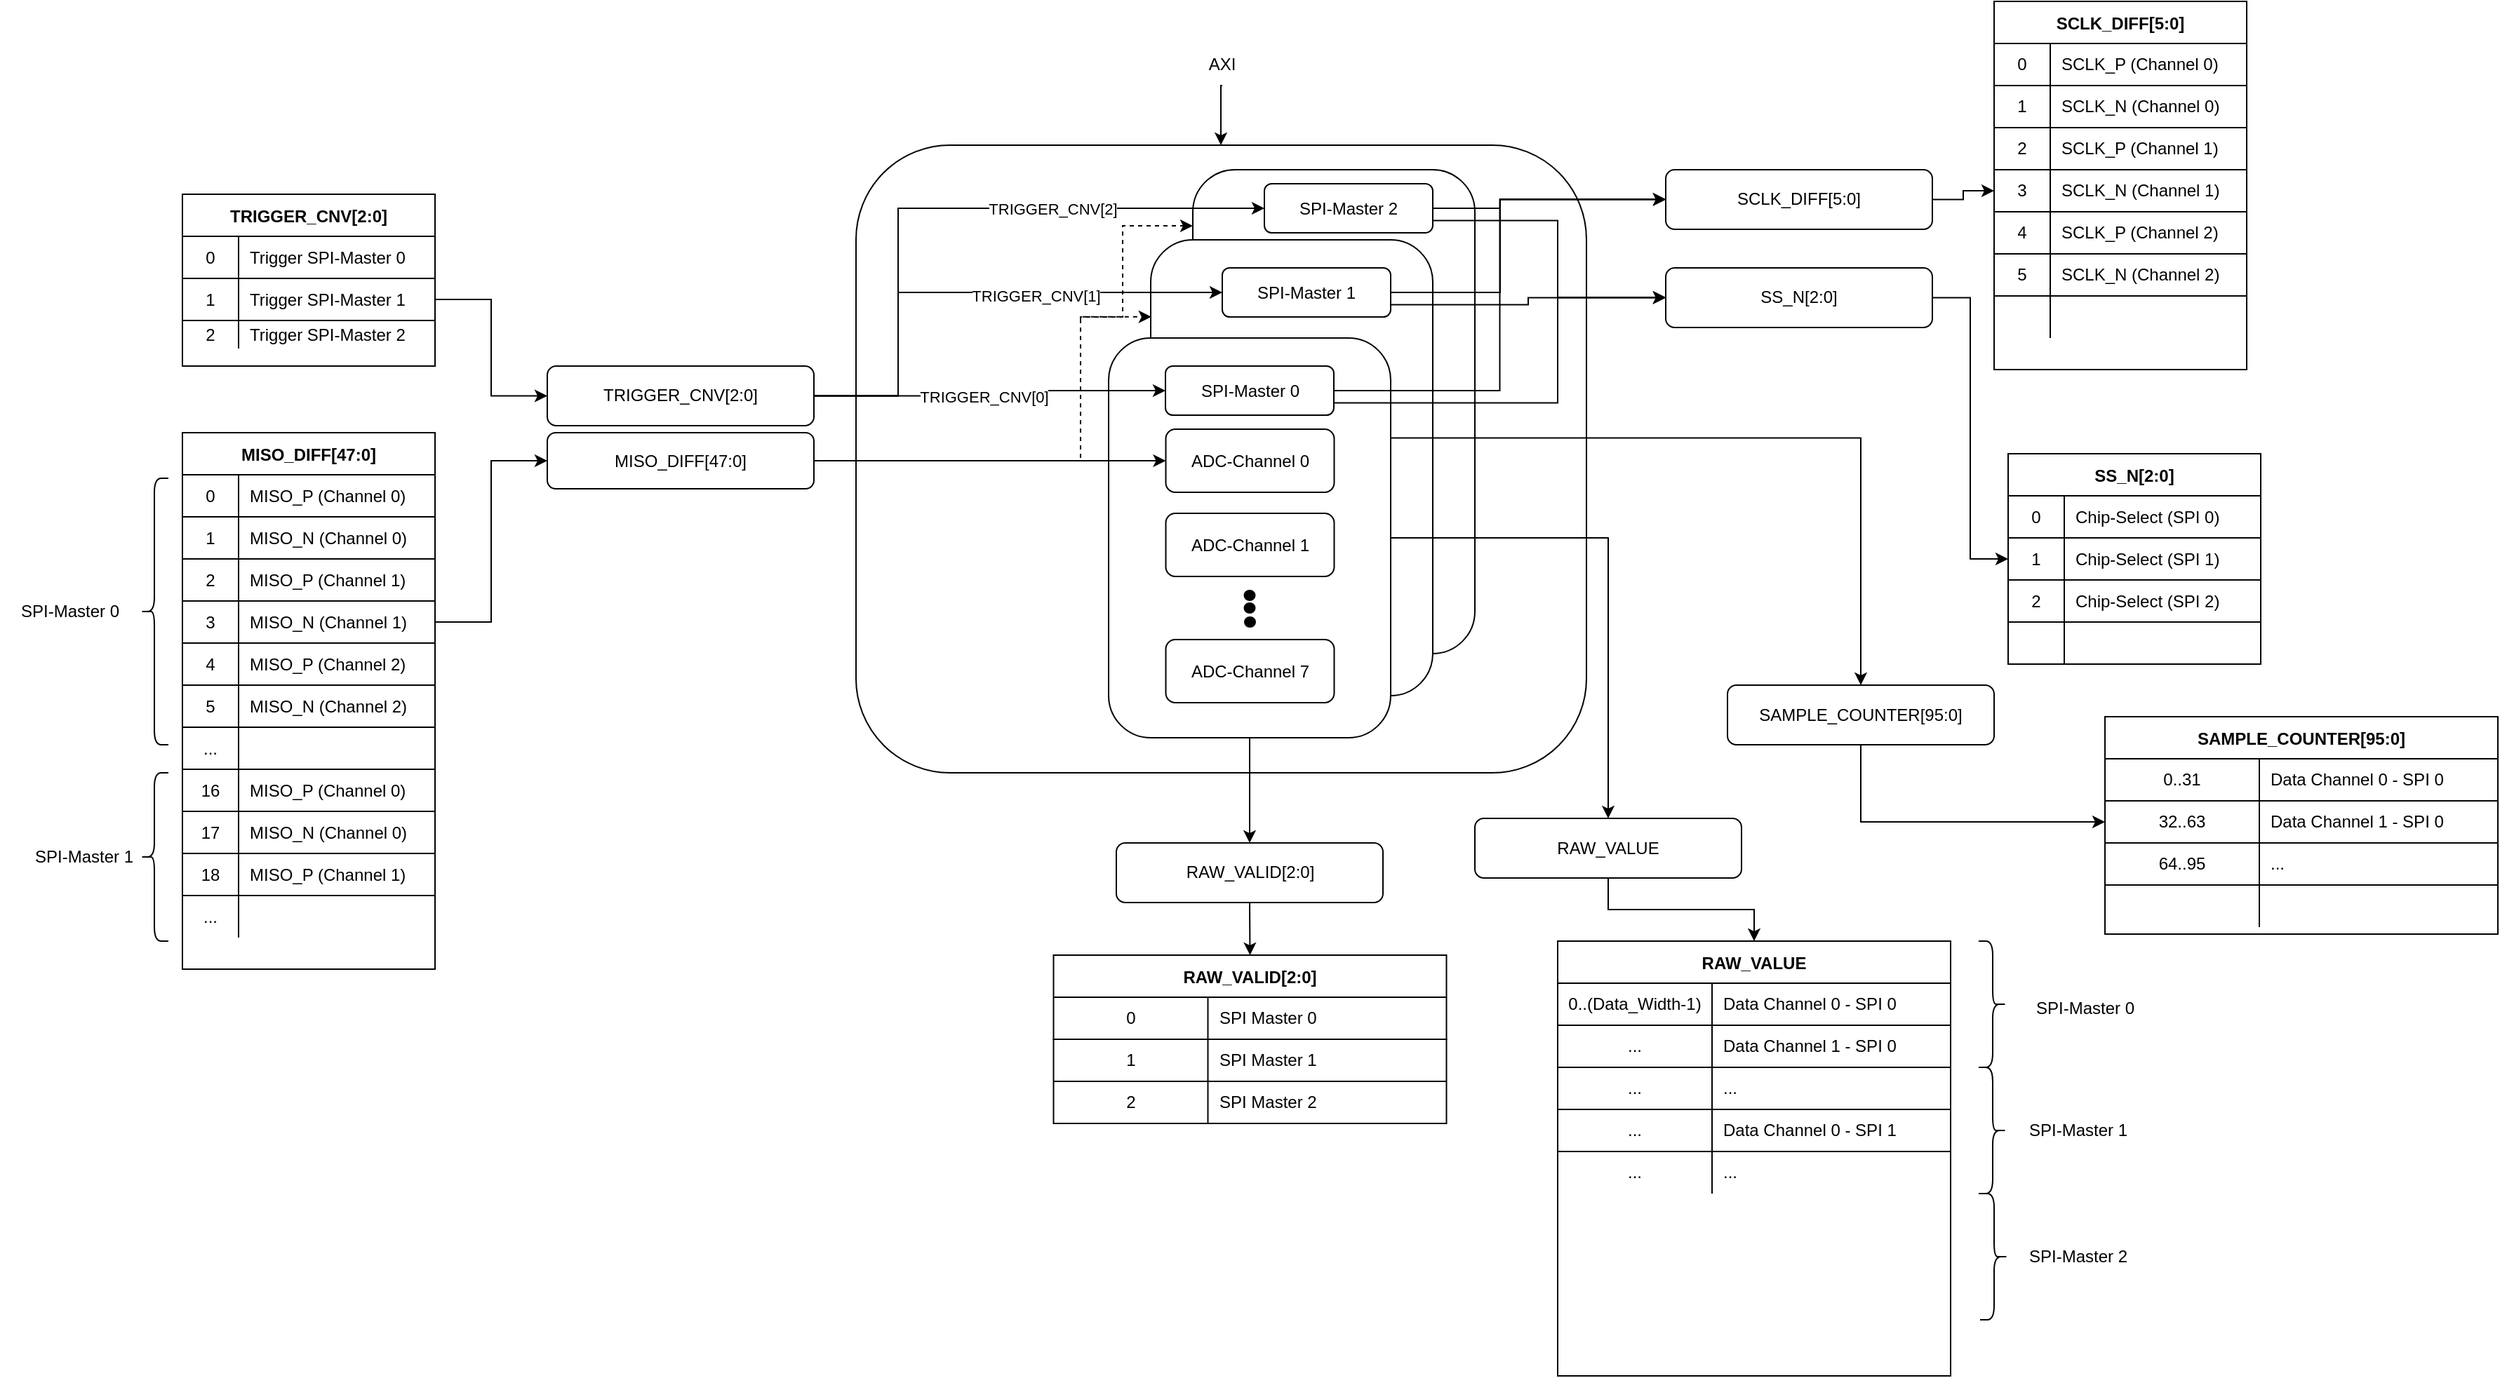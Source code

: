 <mxfile version="15.7.4" type="device"><diagram id="Q-tX-6mTt4kMRv8YJ1Ha" name="Page-1"><mxGraphModel dx="3543" dy="1136" grid="1" gridSize="10" guides="1" tooltips="1" connect="1" arrows="1" fold="1" page="1" pageScale="1" pageWidth="827" pageHeight="1169" math="0" shadow="0"><root><mxCell id="0"/><mxCell id="1" parent="0"/><mxCell id="1NGz6HJ8r4Fc5uo-zJKs-1" value="" style="rounded=1;whiteSpace=wrap;html=1;" vertex="1" parent="1"><mxGeometry x="250" y="202.5" width="520.5" height="447.5" as="geometry"/></mxCell><mxCell id="1NGz6HJ8r4Fc5uo-zJKs-4" value="" style="rounded=1;whiteSpace=wrap;html=1;" vertex="1" parent="1"><mxGeometry x="490" y="220" width="201" height="345" as="geometry"/></mxCell><mxCell id="1NGz6HJ8r4Fc5uo-zJKs-5" value="" style="rounded=1;whiteSpace=wrap;html=1;" vertex="1" parent="1"><mxGeometry x="460" y="270" width="201" height="325" as="geometry"/></mxCell><mxCell id="1NGz6HJ8r4Fc5uo-zJKs-203" style="edgeStyle=orthogonalEdgeStyle;rounded=0;orthogonalLoop=1;jettySize=auto;html=1;exitX=1;exitY=0.5;exitDx=0;exitDy=0;strokeWidth=1;" edge="1" parent="1" source="1NGz6HJ8r4Fc5uo-zJKs-6" target="1NGz6HJ8r4Fc5uo-zJKs-196"><mxGeometry relative="1" as="geometry"/></mxCell><mxCell id="1NGz6HJ8r4Fc5uo-zJKs-230" style="edgeStyle=orthogonalEdgeStyle;rounded=0;orthogonalLoop=1;jettySize=auto;html=1;exitX=0.5;exitY=1;exitDx=0;exitDy=0;strokeWidth=1;" edge="1" parent="1" source="1NGz6HJ8r4Fc5uo-zJKs-6" target="1NGz6HJ8r4Fc5uo-zJKs-229"><mxGeometry relative="1" as="geometry"/></mxCell><mxCell id="1NGz6HJ8r4Fc5uo-zJKs-255" style="edgeStyle=orthogonalEdgeStyle;rounded=0;orthogonalLoop=1;jettySize=auto;html=1;exitX=1;exitY=0.25;exitDx=0;exitDy=0;entryX=0.5;entryY=0;entryDx=0;entryDy=0;strokeWidth=1;" edge="1" parent="1" source="1NGz6HJ8r4Fc5uo-zJKs-6" target="1NGz6HJ8r4Fc5uo-zJKs-254"><mxGeometry relative="1" as="geometry"/></mxCell><mxCell id="1NGz6HJ8r4Fc5uo-zJKs-6" value="" style="rounded=1;whiteSpace=wrap;html=1;" vertex="1" parent="1"><mxGeometry x="430" y="340" width="201" height="285" as="geometry"/></mxCell><mxCell id="1NGz6HJ8r4Fc5uo-zJKs-206" style="edgeStyle=orthogonalEdgeStyle;rounded=0;orthogonalLoop=1;jettySize=auto;html=1;exitX=1;exitY=0.5;exitDx=0;exitDy=0;strokeWidth=1;entryX=0;entryY=0.5;entryDx=0;entryDy=0;" edge="1" parent="1" source="1NGz6HJ8r4Fc5uo-zJKs-7" target="1NGz6HJ8r4Fc5uo-zJKs-124"><mxGeometry relative="1" as="geometry"><mxPoint x="810" y="290.0" as="targetPoint"/></mxGeometry></mxCell><mxCell id="1NGz6HJ8r4Fc5uo-zJKs-211" style="edgeStyle=orthogonalEdgeStyle;rounded=0;orthogonalLoop=1;jettySize=auto;html=1;exitX=1;exitY=0.75;exitDx=0;exitDy=0;entryX=0;entryY=0.5;entryDx=0;entryDy=0;strokeWidth=1;" edge="1" parent="1" source="1NGz6HJ8r4Fc5uo-zJKs-7" target="1NGz6HJ8r4Fc5uo-zJKs-164"><mxGeometry relative="1" as="geometry"><Array as="points"><mxPoint x="750" y="386"/><mxPoint x="750" y="311"/></Array></mxGeometry></mxCell><mxCell id="1NGz6HJ8r4Fc5uo-zJKs-7" value="SPI-Master 0" style="rounded=1;whiteSpace=wrap;html=1;" vertex="1" parent="1"><mxGeometry x="470.5" y="360" width="120" height="35" as="geometry"/></mxCell><mxCell id="1NGz6HJ8r4Fc5uo-zJKs-8" value="ADC-Channel 0" style="rounded=1;whiteSpace=wrap;html=1;" vertex="1" parent="1"><mxGeometry x="470.75" y="405" width="120" height="45" as="geometry"/></mxCell><mxCell id="1NGz6HJ8r4Fc5uo-zJKs-11" value="" style="ellipse;whiteSpace=wrap;html=1;fillColor=#000000;" vertex="1" parent="1"><mxGeometry x="526.75" y="520" width="7.5" height="7" as="geometry"/></mxCell><mxCell id="1NGz6HJ8r4Fc5uo-zJKs-12" value="" style="ellipse;whiteSpace=wrap;html=1;fillColor=#000000;" vertex="1" parent="1"><mxGeometry x="526.75" y="529" width="7.5" height="7" as="geometry"/></mxCell><mxCell id="1NGz6HJ8r4Fc5uo-zJKs-13" value="" style="ellipse;whiteSpace=wrap;html=1;fillColor=#000000;" vertex="1" parent="1"><mxGeometry x="527" y="539" width="7.5" height="7" as="geometry"/></mxCell><mxCell id="1NGz6HJ8r4Fc5uo-zJKs-15" style="edgeStyle=orthogonalEdgeStyle;rounded=0;orthogonalLoop=1;jettySize=auto;html=1;exitX=0.5;exitY=1;exitDx=0;exitDy=0;" edge="1" parent="1" source="1NGz6HJ8r4Fc5uo-zJKs-14" target="1NGz6HJ8r4Fc5uo-zJKs-1"><mxGeometry relative="1" as="geometry"><Array as="points"><mxPoint x="510" y="160"/></Array></mxGeometry></mxCell><mxCell id="1NGz6HJ8r4Fc5uo-zJKs-14" value="AXI" style="text;html=1;strokeColor=none;fillColor=none;align=center;verticalAlign=middle;whiteSpace=wrap;rounded=0;" vertex="1" parent="1"><mxGeometry x="481" y="130" width="60" height="30" as="geometry"/></mxCell><mxCell id="1NGz6HJ8r4Fc5uo-zJKs-18" value="ADC-Channel 1" style="rounded=1;whiteSpace=wrap;html=1;" vertex="1" parent="1"><mxGeometry x="470.75" y="465" width="120" height="45" as="geometry"/></mxCell><mxCell id="1NGz6HJ8r4Fc5uo-zJKs-19" value="ADC-Channel 7" style="rounded=1;whiteSpace=wrap;html=1;" vertex="1" parent="1"><mxGeometry x="470.75" y="555" width="120" height="45" as="geometry"/></mxCell><mxCell id="1NGz6HJ8r4Fc5uo-zJKs-205" style="edgeStyle=orthogonalEdgeStyle;rounded=0;orthogonalLoop=1;jettySize=auto;html=1;exitX=1;exitY=0.5;exitDx=0;exitDy=0;entryX=0;entryY=0.5;entryDx=0;entryDy=0;strokeWidth=1;" edge="1" parent="1" source="1NGz6HJ8r4Fc5uo-zJKs-20" target="1NGz6HJ8r4Fc5uo-zJKs-124"><mxGeometry relative="1" as="geometry"><Array as="points"><mxPoint x="709" y="308"/><mxPoint x="709" y="241"/></Array></mxGeometry></mxCell><mxCell id="1NGz6HJ8r4Fc5uo-zJKs-210" style="edgeStyle=orthogonalEdgeStyle;rounded=0;orthogonalLoop=1;jettySize=auto;html=1;exitX=1;exitY=0.75;exitDx=0;exitDy=0;entryX=0;entryY=0.5;entryDx=0;entryDy=0;strokeWidth=1;" edge="1" parent="1" source="1NGz6HJ8r4Fc5uo-zJKs-20" target="1NGz6HJ8r4Fc5uo-zJKs-164"><mxGeometry relative="1" as="geometry"/></mxCell><mxCell id="1NGz6HJ8r4Fc5uo-zJKs-20" value="SPI-Master 1" style="rounded=1;whiteSpace=wrap;html=1;" vertex="1" parent="1"><mxGeometry x="511" y="290" width="120" height="35" as="geometry"/></mxCell><mxCell id="1NGz6HJ8r4Fc5uo-zJKs-204" style="edgeStyle=orthogonalEdgeStyle;rounded=0;orthogonalLoop=1;jettySize=auto;html=1;exitX=1;exitY=0.5;exitDx=0;exitDy=0;strokeWidth=1;" edge="1" parent="1" source="1NGz6HJ8r4Fc5uo-zJKs-21" target="1NGz6HJ8r4Fc5uo-zJKs-124"><mxGeometry relative="1" as="geometry"><Array as="points"><mxPoint x="709" y="248"/><mxPoint x="709" y="241"/></Array></mxGeometry></mxCell><mxCell id="1NGz6HJ8r4Fc5uo-zJKs-207" style="edgeStyle=orthogonalEdgeStyle;rounded=0;orthogonalLoop=1;jettySize=auto;html=1;exitX=1;exitY=0.75;exitDx=0;exitDy=0;strokeWidth=1;entryX=0;entryY=0.5;entryDx=0;entryDy=0;" edge="1" parent="1" source="1NGz6HJ8r4Fc5uo-zJKs-21" target="1NGz6HJ8r4Fc5uo-zJKs-164"><mxGeometry relative="1" as="geometry"><mxPoint x="790" y="300" as="targetPoint"/><Array as="points"><mxPoint x="750" y="256"/><mxPoint x="750" y="311"/><mxPoint x="827" y="311"/></Array></mxGeometry></mxCell><mxCell id="1NGz6HJ8r4Fc5uo-zJKs-21" value="SPI-Master 2" style="rounded=1;whiteSpace=wrap;html=1;" vertex="1" parent="1"><mxGeometry x="541" y="230" width="120" height="35" as="geometry"/></mxCell><mxCell id="1NGz6HJ8r4Fc5uo-zJKs-26" style="edgeStyle=orthogonalEdgeStyle;rounded=0;orthogonalLoop=1;jettySize=auto;html=1;" edge="1" parent="1" source="1NGz6HJ8r4Fc5uo-zJKs-25" target="1NGz6HJ8r4Fc5uo-zJKs-7"><mxGeometry relative="1" as="geometry"/></mxCell><mxCell id="1NGz6HJ8r4Fc5uo-zJKs-27" value="TRIGGER_CNV[0]" style="edgeLabel;html=1;align=center;verticalAlign=middle;resizable=0;points=[];" vertex="1" connectable="0" parent="1NGz6HJ8r4Fc5uo-zJKs-26"><mxGeometry x="-0.092" y="-3" relative="1" as="geometry"><mxPoint x="5" y="-3" as="offset"/></mxGeometry></mxCell><mxCell id="1NGz6HJ8r4Fc5uo-zJKs-29" style="edgeStyle=orthogonalEdgeStyle;rounded=0;orthogonalLoop=1;jettySize=auto;html=1;exitX=1;exitY=0.5;exitDx=0;exitDy=0;entryX=0;entryY=0.5;entryDx=0;entryDy=0;" edge="1" parent="1" source="1NGz6HJ8r4Fc5uo-zJKs-25" target="1NGz6HJ8r4Fc5uo-zJKs-20"><mxGeometry relative="1" as="geometry"><Array as="points"><mxPoint x="280" y="381"/><mxPoint x="280" y="308"/></Array></mxGeometry></mxCell><mxCell id="1NGz6HJ8r4Fc5uo-zJKs-30" value="TRIGGER_CNV[1]" style="edgeLabel;html=1;align=center;verticalAlign=middle;resizable=0;points=[];" vertex="1" connectable="0" parent="1NGz6HJ8r4Fc5uo-zJKs-29"><mxGeometry x="-0.02" y="-2" relative="1" as="geometry"><mxPoint x="53" as="offset"/></mxGeometry></mxCell><mxCell id="1NGz6HJ8r4Fc5uo-zJKs-31" style="edgeStyle=orthogonalEdgeStyle;rounded=0;orthogonalLoop=1;jettySize=auto;html=1;exitX=1;exitY=0.5;exitDx=0;exitDy=0;entryX=0;entryY=0.5;entryDx=0;entryDy=0;" edge="1" parent="1" source="1NGz6HJ8r4Fc5uo-zJKs-25" target="1NGz6HJ8r4Fc5uo-zJKs-21"><mxGeometry relative="1" as="geometry"><Array as="points"><mxPoint x="280" y="381"/><mxPoint x="280" y="248"/></Array></mxGeometry></mxCell><mxCell id="1NGz6HJ8r4Fc5uo-zJKs-32" value="TRIGGER_CNV[2]" style="edgeLabel;html=1;align=center;verticalAlign=middle;resizable=0;points=[];" vertex="1" connectable="0" parent="1NGz6HJ8r4Fc5uo-zJKs-31"><mxGeometry x="0.301" y="-2" relative="1" as="geometry"><mxPoint x="8" y="-2" as="offset"/></mxGeometry></mxCell><mxCell id="1NGz6HJ8r4Fc5uo-zJKs-25" value="TRIGGER_CNV[2:0]" style="rounded=1;whiteSpace=wrap;html=1;fillColor=none;" vertex="1" parent="1"><mxGeometry x="30" y="360" width="190" height="42.5" as="geometry"/></mxCell><mxCell id="1NGz6HJ8r4Fc5uo-zJKs-33" style="edgeStyle=orthogonalEdgeStyle;rounded=0;orthogonalLoop=1;jettySize=auto;html=1;exitX=0.5;exitY=1;exitDx=0;exitDy=0;" edge="1" parent="1" source="1NGz6HJ8r4Fc5uo-zJKs-25" target="1NGz6HJ8r4Fc5uo-zJKs-25"><mxGeometry relative="1" as="geometry"/></mxCell><mxCell id="1NGz6HJ8r4Fc5uo-zJKs-36" style="edgeStyle=orthogonalEdgeStyle;rounded=0;orthogonalLoop=1;jettySize=auto;html=1;exitX=1;exitY=0.5;exitDx=0;exitDy=0;" edge="1" parent="1" source="1NGz6HJ8r4Fc5uo-zJKs-35" target="1NGz6HJ8r4Fc5uo-zJKs-8"><mxGeometry relative="1" as="geometry"/></mxCell><mxCell id="1NGz6HJ8r4Fc5uo-zJKs-35" value="MISO_DIFF[47:0]" style="rounded=1;whiteSpace=wrap;html=1;fillColor=none;" vertex="1" parent="1"><mxGeometry x="30" y="407.5" width="190" height="40" as="geometry"/></mxCell><mxCell id="1NGz6HJ8r4Fc5uo-zJKs-37" style="edgeStyle=orthogonalEdgeStyle;rounded=0;orthogonalLoop=1;jettySize=auto;html=1;exitX=1;exitY=0.5;exitDx=0;exitDy=0;entryX=0.002;entryY=0.169;entryDx=0;entryDy=0;entryPerimeter=0;dashed=1;" edge="1" parent="1" source="1NGz6HJ8r4Fc5uo-zJKs-35" target="1NGz6HJ8r4Fc5uo-zJKs-5"><mxGeometry relative="1" as="geometry"><mxPoint x="230.0" y="437.5" as="sourcePoint"/><mxPoint x="480.75" y="437.5" as="targetPoint"/><Array as="points"><mxPoint x="410" y="428"/><mxPoint x="410" y="325"/></Array></mxGeometry></mxCell><mxCell id="1NGz6HJ8r4Fc5uo-zJKs-38" style="edgeStyle=orthogonalEdgeStyle;rounded=0;orthogonalLoop=1;jettySize=auto;html=1;dashed=1;entryX=0;entryY=0.116;entryDx=0;entryDy=0;entryPerimeter=0;" edge="1" parent="1" target="1NGz6HJ8r4Fc5uo-zJKs-4"><mxGeometry relative="1" as="geometry"><mxPoint x="410" y="327" as="sourcePoint"/><mxPoint x="420" y="400" as="targetPoint"/><Array as="points"><mxPoint x="410" y="325"/><mxPoint x="440" y="325"/><mxPoint x="440" y="260"/></Array></mxGeometry></mxCell><mxCell id="1NGz6HJ8r4Fc5uo-zJKs-49" value="MISO_DIFF[47:0]" style="shape=table;startSize=30;container=1;collapsible=0;childLayout=tableLayout;fixedRows=1;rowLines=1;fontStyle=1;align=center;pointerEvents=1;fillColor=none;" vertex="1" parent="1"><mxGeometry x="-230" y="407.5" width="180" height="382.5" as="geometry"/></mxCell><mxCell id="1NGz6HJ8r4Fc5uo-zJKs-50" value="" style="shape=partialRectangle;html=1;whiteSpace=wrap;collapsible=0;dropTarget=0;pointerEvents=1;fillColor=none;top=0;left=0;bottom=1;right=0;points=[[0,0.5],[1,0.5]];portConstraint=eastwest;" vertex="1" parent="1NGz6HJ8r4Fc5uo-zJKs-49"><mxGeometry y="30" width="180" height="30" as="geometry"/></mxCell><mxCell id="1NGz6HJ8r4Fc5uo-zJKs-51" value="0" style="shape=partialRectangle;html=1;whiteSpace=wrap;connectable=0;fillColor=none;top=0;left=0;bottom=0;right=0;overflow=hidden;pointerEvents=1;" vertex="1" parent="1NGz6HJ8r4Fc5uo-zJKs-50"><mxGeometry width="40" height="30" as="geometry"><mxRectangle width="40" height="30" as="alternateBounds"/></mxGeometry></mxCell><mxCell id="1NGz6HJ8r4Fc5uo-zJKs-52" value="MISO_P (Channel 0)" style="shape=partialRectangle;html=1;whiteSpace=wrap;connectable=0;fillColor=none;top=0;left=0;bottom=0;right=0;align=left;spacingLeft=6;overflow=hidden;pointerEvents=1;" vertex="1" parent="1NGz6HJ8r4Fc5uo-zJKs-50"><mxGeometry x="40" width="140" height="30" as="geometry"><mxRectangle width="140" height="30" as="alternateBounds"/></mxGeometry></mxCell><mxCell id="1NGz6HJ8r4Fc5uo-zJKs-53" value="" style="shape=partialRectangle;html=1;whiteSpace=wrap;collapsible=0;dropTarget=0;pointerEvents=1;fillColor=none;top=0;left=0;bottom=0;right=0;points=[[0,0.5],[1,0.5]];portConstraint=eastwest;" vertex="1" parent="1NGz6HJ8r4Fc5uo-zJKs-49"><mxGeometry y="60" width="180" height="30" as="geometry"/></mxCell><mxCell id="1NGz6HJ8r4Fc5uo-zJKs-54" value="1" style="shape=partialRectangle;html=1;whiteSpace=wrap;connectable=0;fillColor=none;top=0;left=0;bottom=0;right=0;overflow=hidden;pointerEvents=1;" vertex="1" parent="1NGz6HJ8r4Fc5uo-zJKs-53"><mxGeometry width="40" height="30" as="geometry"><mxRectangle width="40" height="30" as="alternateBounds"/></mxGeometry></mxCell><mxCell id="1NGz6HJ8r4Fc5uo-zJKs-55" value="MISO_N (Channel 0)" style="shape=partialRectangle;html=1;whiteSpace=wrap;connectable=0;fillColor=none;top=0;left=0;bottom=0;right=0;align=left;spacingLeft=6;overflow=hidden;pointerEvents=1;" vertex="1" parent="1NGz6HJ8r4Fc5uo-zJKs-53"><mxGeometry x="40" width="140" height="30" as="geometry"><mxRectangle width="140" height="30" as="alternateBounds"/></mxGeometry></mxCell><mxCell id="1NGz6HJ8r4Fc5uo-zJKs-56" value="" style="shape=partialRectangle;html=1;whiteSpace=wrap;collapsible=0;dropTarget=0;pointerEvents=1;fillColor=none;top=0;left=0;bottom=0;right=0;points=[[0,0.5],[1,0.5]];portConstraint=eastwest;" vertex="1" parent="1NGz6HJ8r4Fc5uo-zJKs-49"><mxGeometry y="90" width="180" height="30" as="geometry"/></mxCell><mxCell id="1NGz6HJ8r4Fc5uo-zJKs-57" value="2" style="shape=partialRectangle;html=1;whiteSpace=wrap;connectable=0;fillColor=none;top=0;left=0;bottom=0;right=0;overflow=hidden;pointerEvents=1;" vertex="1" parent="1NGz6HJ8r4Fc5uo-zJKs-56"><mxGeometry width="40" height="30" as="geometry"><mxRectangle width="40" height="30" as="alternateBounds"/></mxGeometry></mxCell><mxCell id="1NGz6HJ8r4Fc5uo-zJKs-58" value="MISO_P (Channel 1)" style="shape=partialRectangle;html=1;whiteSpace=wrap;connectable=0;fillColor=none;top=0;left=0;bottom=0;right=0;align=left;spacingLeft=6;overflow=hidden;pointerEvents=1;" vertex="1" parent="1NGz6HJ8r4Fc5uo-zJKs-56"><mxGeometry x="40" width="140" height="30" as="geometry"><mxRectangle width="140" height="30" as="alternateBounds"/></mxGeometry></mxCell><mxCell id="1NGz6HJ8r4Fc5uo-zJKs-59" style="shape=partialRectangle;html=1;whiteSpace=wrap;collapsible=0;dropTarget=0;pointerEvents=1;fillColor=none;top=0;left=0;bottom=0;right=0;points=[[0,0.5],[1,0.5]];portConstraint=eastwest;" vertex="1" parent="1NGz6HJ8r4Fc5uo-zJKs-49"><mxGeometry y="120" width="180" height="30" as="geometry"/></mxCell><mxCell id="1NGz6HJ8r4Fc5uo-zJKs-60" value="3" style="shape=partialRectangle;html=1;whiteSpace=wrap;connectable=0;fillColor=none;top=0;left=0;bottom=0;right=0;overflow=hidden;pointerEvents=1;" vertex="1" parent="1NGz6HJ8r4Fc5uo-zJKs-59"><mxGeometry width="40" height="30" as="geometry"><mxRectangle width="40" height="30" as="alternateBounds"/></mxGeometry></mxCell><mxCell id="1NGz6HJ8r4Fc5uo-zJKs-61" value="MISO_N (Channel 1)" style="shape=partialRectangle;html=1;whiteSpace=wrap;connectable=0;fillColor=none;top=0;left=0;bottom=0;right=0;align=left;spacingLeft=6;overflow=hidden;pointerEvents=1;" vertex="1" parent="1NGz6HJ8r4Fc5uo-zJKs-59"><mxGeometry x="40" width="140" height="30" as="geometry"><mxRectangle width="140" height="30" as="alternateBounds"/></mxGeometry></mxCell><mxCell id="1NGz6HJ8r4Fc5uo-zJKs-62" style="shape=partialRectangle;html=1;whiteSpace=wrap;collapsible=0;dropTarget=0;pointerEvents=1;fillColor=none;top=0;left=0;bottom=0;right=0;points=[[0,0.5],[1,0.5]];portConstraint=eastwest;" vertex="1" parent="1NGz6HJ8r4Fc5uo-zJKs-49"><mxGeometry y="150" width="180" height="30" as="geometry"/></mxCell><mxCell id="1NGz6HJ8r4Fc5uo-zJKs-63" value="4" style="shape=partialRectangle;html=1;whiteSpace=wrap;connectable=0;fillColor=none;top=0;left=0;bottom=0;right=0;overflow=hidden;pointerEvents=1;" vertex="1" parent="1NGz6HJ8r4Fc5uo-zJKs-62"><mxGeometry width="40" height="30" as="geometry"><mxRectangle width="40" height="30" as="alternateBounds"/></mxGeometry></mxCell><mxCell id="1NGz6HJ8r4Fc5uo-zJKs-64" value="MISO_P (Channel 2)" style="shape=partialRectangle;html=1;whiteSpace=wrap;connectable=0;fillColor=none;top=0;left=0;bottom=0;right=0;align=left;spacingLeft=6;overflow=hidden;pointerEvents=1;" vertex="1" parent="1NGz6HJ8r4Fc5uo-zJKs-62"><mxGeometry x="40" width="140" height="30" as="geometry"><mxRectangle width="140" height="30" as="alternateBounds"/></mxGeometry></mxCell><mxCell id="1NGz6HJ8r4Fc5uo-zJKs-65" style="shape=partialRectangle;html=1;whiteSpace=wrap;collapsible=0;dropTarget=0;pointerEvents=1;fillColor=none;top=0;left=0;bottom=0;right=0;points=[[0,0.5],[1,0.5]];portConstraint=eastwest;" vertex="1" parent="1NGz6HJ8r4Fc5uo-zJKs-49"><mxGeometry y="180" width="180" height="30" as="geometry"/></mxCell><mxCell id="1NGz6HJ8r4Fc5uo-zJKs-66" value="5" style="shape=partialRectangle;html=1;whiteSpace=wrap;connectable=0;fillColor=none;top=0;left=0;bottom=0;right=0;overflow=hidden;pointerEvents=1;" vertex="1" parent="1NGz6HJ8r4Fc5uo-zJKs-65"><mxGeometry width="40" height="30" as="geometry"><mxRectangle width="40" height="30" as="alternateBounds"/></mxGeometry></mxCell><mxCell id="1NGz6HJ8r4Fc5uo-zJKs-67" value="MISO_N (Channel 2)" style="shape=partialRectangle;html=1;whiteSpace=wrap;connectable=0;fillColor=none;top=0;left=0;bottom=0;right=0;align=left;spacingLeft=6;overflow=hidden;pointerEvents=1;" vertex="1" parent="1NGz6HJ8r4Fc5uo-zJKs-65"><mxGeometry x="40" width="140" height="30" as="geometry"><mxRectangle width="140" height="30" as="alternateBounds"/></mxGeometry></mxCell><mxCell id="1NGz6HJ8r4Fc5uo-zJKs-68" style="shape=partialRectangle;html=1;whiteSpace=wrap;collapsible=0;dropTarget=0;pointerEvents=1;fillColor=none;top=0;left=0;bottom=0;right=0;points=[[0,0.5],[1,0.5]];portConstraint=eastwest;" vertex="1" parent="1NGz6HJ8r4Fc5uo-zJKs-49"><mxGeometry y="210" width="180" height="30" as="geometry"/></mxCell><mxCell id="1NGz6HJ8r4Fc5uo-zJKs-69" value="..." style="shape=partialRectangle;html=1;whiteSpace=wrap;connectable=0;fillColor=none;top=0;left=0;bottom=0;right=0;overflow=hidden;pointerEvents=1;" vertex="1" parent="1NGz6HJ8r4Fc5uo-zJKs-68"><mxGeometry width="40" height="30" as="geometry"><mxRectangle width="40" height="30" as="alternateBounds"/></mxGeometry></mxCell><mxCell id="1NGz6HJ8r4Fc5uo-zJKs-70" style="shape=partialRectangle;html=1;whiteSpace=wrap;connectable=0;fillColor=none;top=0;left=0;bottom=0;right=0;align=left;spacingLeft=6;overflow=hidden;pointerEvents=1;" vertex="1" parent="1NGz6HJ8r4Fc5uo-zJKs-68"><mxGeometry x="40" width="140" height="30" as="geometry"><mxRectangle width="140" height="30" as="alternateBounds"/></mxGeometry></mxCell><mxCell id="1NGz6HJ8r4Fc5uo-zJKs-71" style="shape=partialRectangle;html=1;whiteSpace=wrap;collapsible=0;dropTarget=0;pointerEvents=1;fillColor=none;top=0;left=0;bottom=0;right=0;points=[[0,0.5],[1,0.5]];portConstraint=eastwest;" vertex="1" parent="1NGz6HJ8r4Fc5uo-zJKs-49"><mxGeometry y="240" width="180" height="30" as="geometry"/></mxCell><mxCell id="1NGz6HJ8r4Fc5uo-zJKs-72" value="16" style="shape=partialRectangle;html=1;whiteSpace=wrap;connectable=0;fillColor=none;top=0;left=0;bottom=0;right=0;overflow=hidden;pointerEvents=1;" vertex="1" parent="1NGz6HJ8r4Fc5uo-zJKs-71"><mxGeometry width="40" height="30" as="geometry"><mxRectangle width="40" height="30" as="alternateBounds"/></mxGeometry></mxCell><mxCell id="1NGz6HJ8r4Fc5uo-zJKs-73" value="MISO_P (Channel 0)" style="shape=partialRectangle;html=1;whiteSpace=wrap;connectable=0;fillColor=none;top=0;left=0;bottom=0;right=0;align=left;spacingLeft=6;overflow=hidden;pointerEvents=1;" vertex="1" parent="1NGz6HJ8r4Fc5uo-zJKs-71"><mxGeometry x="40" width="140" height="30" as="geometry"><mxRectangle width="140" height="30" as="alternateBounds"/></mxGeometry></mxCell><mxCell id="1NGz6HJ8r4Fc5uo-zJKs-79" style="shape=partialRectangle;html=1;whiteSpace=wrap;collapsible=0;dropTarget=0;pointerEvents=1;fillColor=none;top=0;left=0;bottom=0;right=0;points=[[0,0.5],[1,0.5]];portConstraint=eastwest;" vertex="1" parent="1NGz6HJ8r4Fc5uo-zJKs-49"><mxGeometry y="270" width="180" height="30" as="geometry"/></mxCell><mxCell id="1NGz6HJ8r4Fc5uo-zJKs-80" value="17" style="shape=partialRectangle;html=1;whiteSpace=wrap;connectable=0;fillColor=none;top=0;left=0;bottom=0;right=0;overflow=hidden;pointerEvents=1;" vertex="1" parent="1NGz6HJ8r4Fc5uo-zJKs-79"><mxGeometry width="40" height="30" as="geometry"><mxRectangle width="40" height="30" as="alternateBounds"/></mxGeometry></mxCell><mxCell id="1NGz6HJ8r4Fc5uo-zJKs-81" value="MISO_N (Channel 0)" style="shape=partialRectangle;html=1;whiteSpace=wrap;connectable=0;fillColor=none;top=0;left=0;bottom=0;right=0;align=left;spacingLeft=6;overflow=hidden;pointerEvents=1;" vertex="1" parent="1NGz6HJ8r4Fc5uo-zJKs-79"><mxGeometry x="40" width="140" height="30" as="geometry"><mxRectangle width="140" height="30" as="alternateBounds"/></mxGeometry></mxCell><mxCell id="1NGz6HJ8r4Fc5uo-zJKs-82" style="shape=partialRectangle;html=1;whiteSpace=wrap;collapsible=0;dropTarget=0;pointerEvents=1;fillColor=none;top=0;left=0;bottom=0;right=0;points=[[0,0.5],[1,0.5]];portConstraint=eastwest;" vertex="1" parent="1NGz6HJ8r4Fc5uo-zJKs-49"><mxGeometry y="300" width="180" height="30" as="geometry"/></mxCell><mxCell id="1NGz6HJ8r4Fc5uo-zJKs-83" value="18" style="shape=partialRectangle;html=1;whiteSpace=wrap;connectable=0;fillColor=none;top=0;left=0;bottom=0;right=0;overflow=hidden;pointerEvents=1;" vertex="1" parent="1NGz6HJ8r4Fc5uo-zJKs-82"><mxGeometry width="40" height="30" as="geometry"><mxRectangle width="40" height="30" as="alternateBounds"/></mxGeometry></mxCell><mxCell id="1NGz6HJ8r4Fc5uo-zJKs-84" value="MISO_P (Channel 1)" style="shape=partialRectangle;html=1;whiteSpace=wrap;connectable=0;fillColor=none;top=0;left=0;bottom=0;right=0;align=left;spacingLeft=6;overflow=hidden;pointerEvents=1;" vertex="1" parent="1NGz6HJ8r4Fc5uo-zJKs-82"><mxGeometry x="40" width="140" height="30" as="geometry"><mxRectangle width="140" height="30" as="alternateBounds"/></mxGeometry></mxCell><mxCell id="1NGz6HJ8r4Fc5uo-zJKs-85" style="shape=partialRectangle;html=1;whiteSpace=wrap;collapsible=0;dropTarget=0;pointerEvents=1;fillColor=none;top=0;left=0;bottom=0;right=0;points=[[0,0.5],[1,0.5]];portConstraint=eastwest;" vertex="1" parent="1NGz6HJ8r4Fc5uo-zJKs-49"><mxGeometry y="330" width="180" height="30" as="geometry"/></mxCell><mxCell id="1NGz6HJ8r4Fc5uo-zJKs-86" value="..." style="shape=partialRectangle;html=1;whiteSpace=wrap;connectable=0;fillColor=none;top=0;left=0;bottom=0;right=0;overflow=hidden;pointerEvents=1;" vertex="1" parent="1NGz6HJ8r4Fc5uo-zJKs-85"><mxGeometry width="40" height="30" as="geometry"><mxRectangle width="40" height="30" as="alternateBounds"/></mxGeometry></mxCell><mxCell id="1NGz6HJ8r4Fc5uo-zJKs-87" style="shape=partialRectangle;html=1;whiteSpace=wrap;connectable=0;fillColor=none;top=0;left=0;bottom=0;right=0;align=left;spacingLeft=6;overflow=hidden;pointerEvents=1;" vertex="1" parent="1NGz6HJ8r4Fc5uo-zJKs-85"><mxGeometry x="40" width="140" height="30" as="geometry"><mxRectangle width="140" height="30" as="alternateBounds"/></mxGeometry></mxCell><mxCell id="1NGz6HJ8r4Fc5uo-zJKs-74" style="edgeStyle=orthogonalEdgeStyle;rounded=0;orthogonalLoop=1;jettySize=auto;html=1;exitX=1;exitY=0.5;exitDx=0;exitDy=0;entryX=0;entryY=0.5;entryDx=0;entryDy=0;" edge="1" parent="1" source="1NGz6HJ8r4Fc5uo-zJKs-59" target="1NGz6HJ8r4Fc5uo-zJKs-35"><mxGeometry relative="1" as="geometry"/></mxCell><mxCell id="1NGz6HJ8r4Fc5uo-zJKs-75" value="SPI-Master 0" style="text;html=1;strokeColor=none;fillColor=none;align=center;verticalAlign=middle;whiteSpace=wrap;rounded=0;" vertex="1" parent="1"><mxGeometry x="-360" y="520" width="100" height="30" as="geometry"/></mxCell><mxCell id="1NGz6HJ8r4Fc5uo-zJKs-76" value="SPI-Master 1" style="text;html=1;strokeColor=none;fillColor=none;align=center;verticalAlign=middle;whiteSpace=wrap;rounded=0;" vertex="1" parent="1"><mxGeometry x="-350" y="695" width="100" height="30" as="geometry"/></mxCell><mxCell id="1NGz6HJ8r4Fc5uo-zJKs-77" value="" style="shape=curlyBracket;whiteSpace=wrap;html=1;rounded=1;fillColor=none;" vertex="1" parent="1"><mxGeometry x="-260" y="440" width="20" height="190" as="geometry"/></mxCell><mxCell id="1NGz6HJ8r4Fc5uo-zJKs-78" value="" style="shape=curlyBracket;whiteSpace=wrap;html=1;rounded=1;fillColor=none;" vertex="1" parent="1"><mxGeometry x="-260" y="650" width="20" height="120" as="geometry"/></mxCell><mxCell id="1NGz6HJ8r4Fc5uo-zJKs-88" value="TRIGGER_CNV[2:0]" style="shape=table;startSize=30;container=1;collapsible=0;childLayout=tableLayout;fixedRows=1;rowLines=1;fontStyle=1;align=center;pointerEvents=1;fillColor=none;" vertex="1" parent="1"><mxGeometry x="-230" y="237.5" width="180" height="122.5" as="geometry"/></mxCell><mxCell id="1NGz6HJ8r4Fc5uo-zJKs-89" value="" style="shape=partialRectangle;html=1;whiteSpace=wrap;collapsible=0;dropTarget=0;pointerEvents=1;fillColor=none;top=0;left=0;bottom=1;right=0;points=[[0,0.5],[1,0.5]];portConstraint=eastwest;" vertex="1" parent="1NGz6HJ8r4Fc5uo-zJKs-88"><mxGeometry y="30" width="180" height="30" as="geometry"/></mxCell><mxCell id="1NGz6HJ8r4Fc5uo-zJKs-90" value="0" style="shape=partialRectangle;html=1;whiteSpace=wrap;connectable=0;fillColor=none;top=0;left=0;bottom=0;right=0;overflow=hidden;pointerEvents=1;" vertex="1" parent="1NGz6HJ8r4Fc5uo-zJKs-89"><mxGeometry width="40" height="30" as="geometry"><mxRectangle width="40" height="30" as="alternateBounds"/></mxGeometry></mxCell><mxCell id="1NGz6HJ8r4Fc5uo-zJKs-91" value="Trigger SPI-Master 0" style="shape=partialRectangle;html=1;whiteSpace=wrap;connectable=0;fillColor=none;top=0;left=0;bottom=0;right=0;align=left;spacingLeft=6;overflow=hidden;pointerEvents=1;" vertex="1" parent="1NGz6HJ8r4Fc5uo-zJKs-89"><mxGeometry x="40" width="140" height="30" as="geometry"><mxRectangle width="140" height="30" as="alternateBounds"/></mxGeometry></mxCell><mxCell id="1NGz6HJ8r4Fc5uo-zJKs-92" value="" style="shape=partialRectangle;html=1;whiteSpace=wrap;collapsible=0;dropTarget=0;pointerEvents=1;fillColor=none;top=0;left=0;bottom=0;right=0;points=[[0,0.5],[1,0.5]];portConstraint=eastwest;" vertex="1" parent="1NGz6HJ8r4Fc5uo-zJKs-88"><mxGeometry y="60" width="180" height="30" as="geometry"/></mxCell><mxCell id="1NGz6HJ8r4Fc5uo-zJKs-93" value="1" style="shape=partialRectangle;html=1;whiteSpace=wrap;connectable=0;fillColor=none;top=0;left=0;bottom=0;right=0;overflow=hidden;pointerEvents=1;" vertex="1" parent="1NGz6HJ8r4Fc5uo-zJKs-92"><mxGeometry width="40" height="30" as="geometry"><mxRectangle width="40" height="30" as="alternateBounds"/></mxGeometry></mxCell><mxCell id="1NGz6HJ8r4Fc5uo-zJKs-94" value="Trigger SPI-Master 1" style="shape=partialRectangle;html=1;whiteSpace=wrap;connectable=0;fillColor=none;top=0;left=0;bottom=0;right=0;align=left;spacingLeft=6;overflow=hidden;pointerEvents=1;" vertex="1" parent="1NGz6HJ8r4Fc5uo-zJKs-92"><mxGeometry x="40" width="140" height="30" as="geometry"><mxRectangle width="140" height="30" as="alternateBounds"/></mxGeometry></mxCell><mxCell id="1NGz6HJ8r4Fc5uo-zJKs-95" value="" style="shape=partialRectangle;html=1;whiteSpace=wrap;collapsible=0;dropTarget=0;pointerEvents=1;fillColor=none;top=0;left=0;bottom=0;right=0;points=[[0,0.5],[1,0.5]];portConstraint=eastwest;" vertex="1" parent="1NGz6HJ8r4Fc5uo-zJKs-88"><mxGeometry y="90" width="180" height="20" as="geometry"/></mxCell><mxCell id="1NGz6HJ8r4Fc5uo-zJKs-96" value="2" style="shape=partialRectangle;html=1;whiteSpace=wrap;connectable=0;fillColor=none;top=0;left=0;bottom=0;right=0;overflow=hidden;pointerEvents=1;" vertex="1" parent="1NGz6HJ8r4Fc5uo-zJKs-95"><mxGeometry width="40" height="20" as="geometry"><mxRectangle width="40" height="20" as="alternateBounds"/></mxGeometry></mxCell><mxCell id="1NGz6HJ8r4Fc5uo-zJKs-97" value="Trigger SPI-Master 2" style="shape=partialRectangle;html=1;whiteSpace=wrap;connectable=0;fillColor=none;top=0;left=0;bottom=0;right=0;align=left;spacingLeft=6;overflow=hidden;pointerEvents=1;" vertex="1" parent="1NGz6HJ8r4Fc5uo-zJKs-95"><mxGeometry x="40" width="140" height="20" as="geometry"><mxRectangle width="140" height="20" as="alternateBounds"/></mxGeometry></mxCell><mxCell id="1NGz6HJ8r4Fc5uo-zJKs-122" style="edgeStyle=orthogonalEdgeStyle;rounded=0;orthogonalLoop=1;jettySize=auto;html=1;exitX=1;exitY=0.5;exitDx=0;exitDy=0;entryX=0;entryY=0.5;entryDx=0;entryDy=0;" edge="1" parent="1" source="1NGz6HJ8r4Fc5uo-zJKs-92" target="1NGz6HJ8r4Fc5uo-zJKs-25"><mxGeometry relative="1" as="geometry"/></mxCell><mxCell id="1NGz6HJ8r4Fc5uo-zJKs-159" style="edgeStyle=orthogonalEdgeStyle;rounded=0;orthogonalLoop=1;jettySize=auto;html=1;exitX=1;exitY=0.5;exitDx=0;exitDy=0;" edge="1" parent="1" source="1NGz6HJ8r4Fc5uo-zJKs-124" target="1NGz6HJ8r4Fc5uo-zJKs-135"><mxGeometry relative="1" as="geometry"/></mxCell><mxCell id="1NGz6HJ8r4Fc5uo-zJKs-124" value="SCLK_DIFF[5:0]" style="rounded=1;whiteSpace=wrap;html=1;fillColor=none;" vertex="1" parent="1"><mxGeometry x="827" y="220" width="190" height="42.5" as="geometry"/></mxCell><mxCell id="1NGz6HJ8r4Fc5uo-zJKs-125" value="SCLK_DIFF[5:0]" style="shape=table;startSize=30;container=1;collapsible=0;childLayout=tableLayout;fixedRows=1;rowLines=1;fontStyle=1;align=center;pointerEvents=1;fillColor=none;" vertex="1" parent="1"><mxGeometry x="1061" y="100" width="180" height="262.5" as="geometry"/></mxCell><mxCell id="1NGz6HJ8r4Fc5uo-zJKs-126" value="" style="shape=partialRectangle;html=1;whiteSpace=wrap;collapsible=0;dropTarget=0;pointerEvents=1;fillColor=none;top=0;left=0;bottom=1;right=0;points=[[0,0.5],[1,0.5]];portConstraint=eastwest;" vertex="1" parent="1NGz6HJ8r4Fc5uo-zJKs-125"><mxGeometry y="30" width="180" height="30" as="geometry"/></mxCell><mxCell id="1NGz6HJ8r4Fc5uo-zJKs-127" value="0" style="shape=partialRectangle;html=1;whiteSpace=wrap;connectable=0;fillColor=none;top=0;left=0;bottom=0;right=0;overflow=hidden;pointerEvents=1;" vertex="1" parent="1NGz6HJ8r4Fc5uo-zJKs-126"><mxGeometry width="40" height="30" as="geometry"><mxRectangle width="40" height="30" as="alternateBounds"/></mxGeometry></mxCell><mxCell id="1NGz6HJ8r4Fc5uo-zJKs-128" value="SCLK_P (Channel 0)" style="shape=partialRectangle;html=1;whiteSpace=wrap;connectable=0;fillColor=none;top=0;left=0;bottom=0;right=0;align=left;spacingLeft=6;overflow=hidden;pointerEvents=1;" vertex="1" parent="1NGz6HJ8r4Fc5uo-zJKs-126"><mxGeometry x="40" width="140" height="30" as="geometry"><mxRectangle width="140" height="30" as="alternateBounds"/></mxGeometry></mxCell><mxCell id="1NGz6HJ8r4Fc5uo-zJKs-129" value="" style="shape=partialRectangle;html=1;whiteSpace=wrap;collapsible=0;dropTarget=0;pointerEvents=1;fillColor=none;top=0;left=0;bottom=0;right=0;points=[[0,0.5],[1,0.5]];portConstraint=eastwest;" vertex="1" parent="1NGz6HJ8r4Fc5uo-zJKs-125"><mxGeometry y="60" width="180" height="30" as="geometry"/></mxCell><mxCell id="1NGz6HJ8r4Fc5uo-zJKs-130" value="1" style="shape=partialRectangle;html=1;whiteSpace=wrap;connectable=0;fillColor=none;top=0;left=0;bottom=0;right=0;overflow=hidden;pointerEvents=1;" vertex="1" parent="1NGz6HJ8r4Fc5uo-zJKs-129"><mxGeometry width="40" height="30" as="geometry"><mxRectangle width="40" height="30" as="alternateBounds"/></mxGeometry></mxCell><mxCell id="1NGz6HJ8r4Fc5uo-zJKs-131" value="SCLK_N (Channel 0)" style="shape=partialRectangle;html=1;whiteSpace=wrap;connectable=0;fillColor=none;top=0;left=0;bottom=0;right=0;align=left;spacingLeft=6;overflow=hidden;pointerEvents=1;" vertex="1" parent="1NGz6HJ8r4Fc5uo-zJKs-129"><mxGeometry x="40" width="140" height="30" as="geometry"><mxRectangle width="140" height="30" as="alternateBounds"/></mxGeometry></mxCell><mxCell id="1NGz6HJ8r4Fc5uo-zJKs-132" value="" style="shape=partialRectangle;html=1;whiteSpace=wrap;collapsible=0;dropTarget=0;pointerEvents=1;fillColor=none;top=0;left=0;bottom=0;right=0;points=[[0,0.5],[1,0.5]];portConstraint=eastwest;" vertex="1" parent="1NGz6HJ8r4Fc5uo-zJKs-125"><mxGeometry y="90" width="180" height="30" as="geometry"/></mxCell><mxCell id="1NGz6HJ8r4Fc5uo-zJKs-133" value="2" style="shape=partialRectangle;html=1;whiteSpace=wrap;connectable=0;fillColor=none;top=0;left=0;bottom=0;right=0;overflow=hidden;pointerEvents=1;" vertex="1" parent="1NGz6HJ8r4Fc5uo-zJKs-132"><mxGeometry width="40" height="30" as="geometry"><mxRectangle width="40" height="30" as="alternateBounds"/></mxGeometry></mxCell><mxCell id="1NGz6HJ8r4Fc5uo-zJKs-134" value="SCLK_P (Channel 1)" style="shape=partialRectangle;html=1;whiteSpace=wrap;connectable=0;fillColor=none;top=0;left=0;bottom=0;right=0;align=left;spacingLeft=6;overflow=hidden;pointerEvents=1;" vertex="1" parent="1NGz6HJ8r4Fc5uo-zJKs-132"><mxGeometry x="40" width="140" height="30" as="geometry"><mxRectangle width="140" height="30" as="alternateBounds"/></mxGeometry></mxCell><mxCell id="1NGz6HJ8r4Fc5uo-zJKs-135" style="shape=partialRectangle;html=1;whiteSpace=wrap;collapsible=0;dropTarget=0;pointerEvents=1;fillColor=none;top=0;left=0;bottom=0;right=0;points=[[0,0.5],[1,0.5]];portConstraint=eastwest;" vertex="1" parent="1NGz6HJ8r4Fc5uo-zJKs-125"><mxGeometry y="120" width="180" height="30" as="geometry"/></mxCell><mxCell id="1NGz6HJ8r4Fc5uo-zJKs-136" value="3" style="shape=partialRectangle;html=1;whiteSpace=wrap;connectable=0;fillColor=none;top=0;left=0;bottom=0;right=0;overflow=hidden;pointerEvents=1;" vertex="1" parent="1NGz6HJ8r4Fc5uo-zJKs-135"><mxGeometry width="40" height="30" as="geometry"><mxRectangle width="40" height="30" as="alternateBounds"/></mxGeometry></mxCell><mxCell id="1NGz6HJ8r4Fc5uo-zJKs-137" value="SCLK_N (Channel 1)" style="shape=partialRectangle;html=1;whiteSpace=wrap;connectable=0;fillColor=none;top=0;left=0;bottom=0;right=0;align=left;spacingLeft=6;overflow=hidden;pointerEvents=1;" vertex="1" parent="1NGz6HJ8r4Fc5uo-zJKs-135"><mxGeometry x="40" width="140" height="30" as="geometry"><mxRectangle width="140" height="30" as="alternateBounds"/></mxGeometry></mxCell><mxCell id="1NGz6HJ8r4Fc5uo-zJKs-138" style="shape=partialRectangle;html=1;whiteSpace=wrap;collapsible=0;dropTarget=0;pointerEvents=1;fillColor=none;top=0;left=0;bottom=0;right=0;points=[[0,0.5],[1,0.5]];portConstraint=eastwest;" vertex="1" parent="1NGz6HJ8r4Fc5uo-zJKs-125"><mxGeometry y="150" width="180" height="30" as="geometry"/></mxCell><mxCell id="1NGz6HJ8r4Fc5uo-zJKs-139" value="4" style="shape=partialRectangle;html=1;whiteSpace=wrap;connectable=0;fillColor=none;top=0;left=0;bottom=0;right=0;overflow=hidden;pointerEvents=1;" vertex="1" parent="1NGz6HJ8r4Fc5uo-zJKs-138"><mxGeometry width="40" height="30" as="geometry"><mxRectangle width="40" height="30" as="alternateBounds"/></mxGeometry></mxCell><mxCell id="1NGz6HJ8r4Fc5uo-zJKs-140" value="SCLK_P (Channel 2)" style="shape=partialRectangle;html=1;whiteSpace=wrap;connectable=0;fillColor=none;top=0;left=0;bottom=0;right=0;align=left;spacingLeft=6;overflow=hidden;pointerEvents=1;" vertex="1" parent="1NGz6HJ8r4Fc5uo-zJKs-138"><mxGeometry x="40" width="140" height="30" as="geometry"><mxRectangle width="140" height="30" as="alternateBounds"/></mxGeometry></mxCell><mxCell id="1NGz6HJ8r4Fc5uo-zJKs-141" style="shape=partialRectangle;html=1;whiteSpace=wrap;collapsible=0;dropTarget=0;pointerEvents=1;fillColor=none;top=0;left=0;bottom=0;right=0;points=[[0,0.5],[1,0.5]];portConstraint=eastwest;" vertex="1" parent="1NGz6HJ8r4Fc5uo-zJKs-125"><mxGeometry y="180" width="180" height="30" as="geometry"/></mxCell><mxCell id="1NGz6HJ8r4Fc5uo-zJKs-142" value="5" style="shape=partialRectangle;html=1;whiteSpace=wrap;connectable=0;fillColor=none;top=0;left=0;bottom=0;right=0;overflow=hidden;pointerEvents=1;" vertex="1" parent="1NGz6HJ8r4Fc5uo-zJKs-141"><mxGeometry width="40" height="30" as="geometry"><mxRectangle width="40" height="30" as="alternateBounds"/></mxGeometry></mxCell><mxCell id="1NGz6HJ8r4Fc5uo-zJKs-143" value="SCLK_N (Channel 2)" style="shape=partialRectangle;html=1;whiteSpace=wrap;connectable=0;fillColor=none;top=0;left=0;bottom=0;right=0;align=left;spacingLeft=6;overflow=hidden;pointerEvents=1;" vertex="1" parent="1NGz6HJ8r4Fc5uo-zJKs-141"><mxGeometry x="40" width="140" height="30" as="geometry"><mxRectangle width="140" height="30" as="alternateBounds"/></mxGeometry></mxCell><mxCell id="1NGz6HJ8r4Fc5uo-zJKs-144" style="shape=partialRectangle;html=1;whiteSpace=wrap;collapsible=0;dropTarget=0;pointerEvents=1;fillColor=none;top=0;left=0;bottom=0;right=0;points=[[0,0.5],[1,0.5]];portConstraint=eastwest;" vertex="1" parent="1NGz6HJ8r4Fc5uo-zJKs-125"><mxGeometry y="210" width="180" height="30" as="geometry"/></mxCell><mxCell id="1NGz6HJ8r4Fc5uo-zJKs-145" value="" style="shape=partialRectangle;html=1;whiteSpace=wrap;connectable=0;fillColor=none;top=0;left=0;bottom=0;right=0;overflow=hidden;pointerEvents=1;" vertex="1" parent="1NGz6HJ8r4Fc5uo-zJKs-144"><mxGeometry width="40" height="30" as="geometry"><mxRectangle width="40" height="30" as="alternateBounds"/></mxGeometry></mxCell><mxCell id="1NGz6HJ8r4Fc5uo-zJKs-146" style="shape=partialRectangle;html=1;whiteSpace=wrap;connectable=0;fillColor=none;top=0;left=0;bottom=0;right=0;align=left;spacingLeft=6;overflow=hidden;pointerEvents=1;" vertex="1" parent="1NGz6HJ8r4Fc5uo-zJKs-144"><mxGeometry x="40" width="140" height="30" as="geometry"><mxRectangle width="140" height="30" as="alternateBounds"/></mxGeometry></mxCell><mxCell id="1NGz6HJ8r4Fc5uo-zJKs-194" style="edgeStyle=orthogonalEdgeStyle;rounded=0;orthogonalLoop=1;jettySize=auto;html=1;exitX=1;exitY=0.5;exitDx=0;exitDy=0;entryX=0;entryY=0.5;entryDx=0;entryDy=0;" edge="1" parent="1" source="1NGz6HJ8r4Fc5uo-zJKs-164" target="1NGz6HJ8r4Fc5uo-zJKs-176"><mxGeometry relative="1" as="geometry"/></mxCell><mxCell id="1NGz6HJ8r4Fc5uo-zJKs-164" value="SS_N[2:0]" style="rounded=1;whiteSpace=wrap;html=1;fillColor=none;" vertex="1" parent="1"><mxGeometry x="827" y="290" width="190" height="42.5" as="geometry"/></mxCell><mxCell id="1NGz6HJ8r4Fc5uo-zJKs-172" value="SS_N[2:0]" style="shape=table;startSize=30;container=1;collapsible=0;childLayout=tableLayout;fixedRows=1;rowLines=1;fontStyle=1;align=center;pointerEvents=1;fillColor=none;" vertex="1" parent="1"><mxGeometry x="1071" y="422.5" width="180" height="150" as="geometry"/></mxCell><mxCell id="1NGz6HJ8r4Fc5uo-zJKs-173" value="" style="shape=partialRectangle;html=1;whiteSpace=wrap;collapsible=0;dropTarget=0;pointerEvents=1;fillColor=none;top=0;left=0;bottom=1;right=0;points=[[0,0.5],[1,0.5]];portConstraint=eastwest;" vertex="1" parent="1NGz6HJ8r4Fc5uo-zJKs-172"><mxGeometry y="30" width="180" height="30" as="geometry"/></mxCell><mxCell id="1NGz6HJ8r4Fc5uo-zJKs-174" value="0" style="shape=partialRectangle;html=1;whiteSpace=wrap;connectable=0;fillColor=none;top=0;left=0;bottom=0;right=0;overflow=hidden;pointerEvents=1;" vertex="1" parent="1NGz6HJ8r4Fc5uo-zJKs-173"><mxGeometry width="40" height="30" as="geometry"><mxRectangle width="40" height="30" as="alternateBounds"/></mxGeometry></mxCell><mxCell id="1NGz6HJ8r4Fc5uo-zJKs-175" value="Chip-Select (SPI 0)" style="shape=partialRectangle;html=1;whiteSpace=wrap;connectable=0;fillColor=none;top=0;left=0;bottom=0;right=0;align=left;spacingLeft=6;overflow=hidden;pointerEvents=1;" vertex="1" parent="1NGz6HJ8r4Fc5uo-zJKs-173"><mxGeometry x="40" width="140" height="30" as="geometry"><mxRectangle width="140" height="30" as="alternateBounds"/></mxGeometry></mxCell><mxCell id="1NGz6HJ8r4Fc5uo-zJKs-176" value="" style="shape=partialRectangle;html=1;whiteSpace=wrap;collapsible=0;dropTarget=0;pointerEvents=1;fillColor=none;top=0;left=0;bottom=0;right=0;points=[[0,0.5],[1,0.5]];portConstraint=eastwest;" vertex="1" parent="1NGz6HJ8r4Fc5uo-zJKs-172"><mxGeometry y="60" width="180" height="30" as="geometry"/></mxCell><mxCell id="1NGz6HJ8r4Fc5uo-zJKs-177" value="1" style="shape=partialRectangle;html=1;whiteSpace=wrap;connectable=0;fillColor=none;top=0;left=0;bottom=0;right=0;overflow=hidden;pointerEvents=1;" vertex="1" parent="1NGz6HJ8r4Fc5uo-zJKs-176"><mxGeometry width="40" height="30" as="geometry"><mxRectangle width="40" height="30" as="alternateBounds"/></mxGeometry></mxCell><mxCell id="1NGz6HJ8r4Fc5uo-zJKs-178" value="Chip-Select (SPI 1)" style="shape=partialRectangle;html=1;whiteSpace=wrap;connectable=0;fillColor=none;top=0;left=0;bottom=0;right=0;align=left;spacingLeft=6;overflow=hidden;pointerEvents=1;" vertex="1" parent="1NGz6HJ8r4Fc5uo-zJKs-176"><mxGeometry x="40" width="140" height="30" as="geometry"><mxRectangle width="140" height="30" as="alternateBounds"/></mxGeometry></mxCell><mxCell id="1NGz6HJ8r4Fc5uo-zJKs-179" value="" style="shape=partialRectangle;html=1;whiteSpace=wrap;collapsible=0;dropTarget=0;pointerEvents=1;fillColor=none;top=0;left=0;bottom=0;right=0;points=[[0,0.5],[1,0.5]];portConstraint=eastwest;" vertex="1" parent="1NGz6HJ8r4Fc5uo-zJKs-172"><mxGeometry y="90" width="180" height="30" as="geometry"/></mxCell><mxCell id="1NGz6HJ8r4Fc5uo-zJKs-180" value="2" style="shape=partialRectangle;html=1;whiteSpace=wrap;connectable=0;fillColor=none;top=0;left=0;bottom=0;right=0;overflow=hidden;pointerEvents=1;" vertex="1" parent="1NGz6HJ8r4Fc5uo-zJKs-179"><mxGeometry width="40" height="30" as="geometry"><mxRectangle width="40" height="30" as="alternateBounds"/></mxGeometry></mxCell><mxCell id="1NGz6HJ8r4Fc5uo-zJKs-181" value="Chip-Select (SPI 2)" style="shape=partialRectangle;html=1;whiteSpace=wrap;connectable=0;fillColor=none;top=0;left=0;bottom=0;right=0;align=left;spacingLeft=6;overflow=hidden;pointerEvents=1;" vertex="1" parent="1NGz6HJ8r4Fc5uo-zJKs-179"><mxGeometry x="40" width="140" height="30" as="geometry"><mxRectangle width="140" height="30" as="alternateBounds"/></mxGeometry></mxCell><mxCell id="1NGz6HJ8r4Fc5uo-zJKs-191" style="shape=partialRectangle;html=1;whiteSpace=wrap;collapsible=0;dropTarget=0;pointerEvents=1;fillColor=none;top=0;left=0;bottom=0;right=0;points=[[0,0.5],[1,0.5]];portConstraint=eastwest;" vertex="1" parent="1NGz6HJ8r4Fc5uo-zJKs-172"><mxGeometry y="120" width="180" height="30" as="geometry"/></mxCell><mxCell id="1NGz6HJ8r4Fc5uo-zJKs-192" value="" style="shape=partialRectangle;html=1;whiteSpace=wrap;connectable=0;fillColor=none;top=0;left=0;bottom=0;right=0;overflow=hidden;pointerEvents=1;" vertex="1" parent="1NGz6HJ8r4Fc5uo-zJKs-191"><mxGeometry width="40" height="30" as="geometry"><mxRectangle width="40" height="30" as="alternateBounds"/></mxGeometry></mxCell><mxCell id="1NGz6HJ8r4Fc5uo-zJKs-193" style="shape=partialRectangle;html=1;whiteSpace=wrap;connectable=0;fillColor=none;top=0;left=0;bottom=0;right=0;align=left;spacingLeft=6;overflow=hidden;pointerEvents=1;" vertex="1" parent="1NGz6HJ8r4Fc5uo-zJKs-191"><mxGeometry x="40" width="140" height="30" as="geometry"><mxRectangle width="140" height="30" as="alternateBounds"/></mxGeometry></mxCell><mxCell id="1NGz6HJ8r4Fc5uo-zJKs-228" style="edgeStyle=orthogonalEdgeStyle;rounded=0;orthogonalLoop=1;jettySize=auto;html=1;exitX=0.5;exitY=1;exitDx=0;exitDy=0;strokeWidth=1;" edge="1" parent="1" source="1NGz6HJ8r4Fc5uo-zJKs-196" target="1NGz6HJ8r4Fc5uo-zJKs-212"><mxGeometry relative="1" as="geometry"/></mxCell><mxCell id="1NGz6HJ8r4Fc5uo-zJKs-196" value="RAW_VALUE" style="rounded=1;whiteSpace=wrap;html=1;fillColor=none;" vertex="1" parent="1"><mxGeometry x="691" y="682.5" width="190" height="42.5" as="geometry"/></mxCell><mxCell id="1NGz6HJ8r4Fc5uo-zJKs-212" value="RAW_VALUE" style="shape=table;startSize=30;container=1;collapsible=0;childLayout=tableLayout;fixedRows=1;rowLines=1;fontStyle=1;align=center;pointerEvents=1;fillColor=none;" vertex="1" parent="1"><mxGeometry x="750" y="770" width="280" height="310" as="geometry"/></mxCell><mxCell id="1NGz6HJ8r4Fc5uo-zJKs-213" value="" style="shape=partialRectangle;html=1;whiteSpace=wrap;collapsible=0;dropTarget=0;pointerEvents=1;fillColor=none;top=0;left=0;bottom=1;right=0;points=[[0,0.5],[1,0.5]];portConstraint=eastwest;" vertex="1" parent="1NGz6HJ8r4Fc5uo-zJKs-212"><mxGeometry y="30" width="280" height="30" as="geometry"/></mxCell><mxCell id="1NGz6HJ8r4Fc5uo-zJKs-214" value="0..(Data_Width-1)" style="shape=partialRectangle;html=1;whiteSpace=wrap;connectable=0;fillColor=none;top=0;left=0;bottom=0;right=0;overflow=hidden;pointerEvents=1;" vertex="1" parent="1NGz6HJ8r4Fc5uo-zJKs-213"><mxGeometry width="110" height="30" as="geometry"><mxRectangle width="110" height="30" as="alternateBounds"/></mxGeometry></mxCell><mxCell id="1NGz6HJ8r4Fc5uo-zJKs-215" value="Data Channel 0 - SPI 0" style="shape=partialRectangle;html=1;whiteSpace=wrap;connectable=0;fillColor=none;top=0;left=0;bottom=0;right=0;align=left;spacingLeft=6;overflow=hidden;pointerEvents=1;" vertex="1" parent="1NGz6HJ8r4Fc5uo-zJKs-213"><mxGeometry x="110" width="170" height="30" as="geometry"><mxRectangle width="170" height="30" as="alternateBounds"/></mxGeometry></mxCell><mxCell id="1NGz6HJ8r4Fc5uo-zJKs-216" value="" style="shape=partialRectangle;html=1;whiteSpace=wrap;collapsible=0;dropTarget=0;pointerEvents=1;fillColor=none;top=0;left=0;bottom=0;right=0;points=[[0,0.5],[1,0.5]];portConstraint=eastwest;" vertex="1" parent="1NGz6HJ8r4Fc5uo-zJKs-212"><mxGeometry y="60" width="280" height="30" as="geometry"/></mxCell><mxCell id="1NGz6HJ8r4Fc5uo-zJKs-217" value="..." style="shape=partialRectangle;html=1;whiteSpace=wrap;connectable=0;fillColor=none;top=0;left=0;bottom=0;right=0;overflow=hidden;pointerEvents=1;" vertex="1" parent="1NGz6HJ8r4Fc5uo-zJKs-216"><mxGeometry width="110" height="30" as="geometry"><mxRectangle width="110" height="30" as="alternateBounds"/></mxGeometry></mxCell><mxCell id="1NGz6HJ8r4Fc5uo-zJKs-218" value="Data Channel 1 -  SPI 0" style="shape=partialRectangle;html=1;whiteSpace=wrap;connectable=0;fillColor=none;top=0;left=0;bottom=0;right=0;align=left;spacingLeft=6;overflow=hidden;pointerEvents=1;" vertex="1" parent="1NGz6HJ8r4Fc5uo-zJKs-216"><mxGeometry x="110" width="170" height="30" as="geometry"><mxRectangle width="170" height="30" as="alternateBounds"/></mxGeometry></mxCell><mxCell id="1NGz6HJ8r4Fc5uo-zJKs-219" value="" style="shape=partialRectangle;html=1;whiteSpace=wrap;collapsible=0;dropTarget=0;pointerEvents=1;fillColor=none;top=0;left=0;bottom=0;right=0;points=[[0,0.5],[1,0.5]];portConstraint=eastwest;" vertex="1" parent="1NGz6HJ8r4Fc5uo-zJKs-212"><mxGeometry y="90" width="280" height="30" as="geometry"/></mxCell><mxCell id="1NGz6HJ8r4Fc5uo-zJKs-220" value="..." style="shape=partialRectangle;html=1;whiteSpace=wrap;connectable=0;fillColor=none;top=0;left=0;bottom=0;right=0;overflow=hidden;pointerEvents=1;" vertex="1" parent="1NGz6HJ8r4Fc5uo-zJKs-219"><mxGeometry width="110" height="30" as="geometry"><mxRectangle width="110" height="30" as="alternateBounds"/></mxGeometry></mxCell><mxCell id="1NGz6HJ8r4Fc5uo-zJKs-221" value="..." style="shape=partialRectangle;html=1;whiteSpace=wrap;connectable=0;fillColor=none;top=0;left=0;bottom=0;right=0;align=left;spacingLeft=6;overflow=hidden;pointerEvents=1;" vertex="1" parent="1NGz6HJ8r4Fc5uo-zJKs-219"><mxGeometry x="110" width="170" height="30" as="geometry"><mxRectangle width="170" height="30" as="alternateBounds"/></mxGeometry></mxCell><mxCell id="1NGz6HJ8r4Fc5uo-zJKs-222" style="shape=partialRectangle;html=1;whiteSpace=wrap;collapsible=0;dropTarget=0;pointerEvents=1;fillColor=none;top=0;left=0;bottom=0;right=0;points=[[0,0.5],[1,0.5]];portConstraint=eastwest;" vertex="1" parent="1NGz6HJ8r4Fc5uo-zJKs-212"><mxGeometry y="120" width="280" height="30" as="geometry"/></mxCell><mxCell id="1NGz6HJ8r4Fc5uo-zJKs-223" value="..." style="shape=partialRectangle;html=1;whiteSpace=wrap;connectable=0;fillColor=none;top=0;left=0;bottom=0;right=0;overflow=hidden;pointerEvents=1;" vertex="1" parent="1NGz6HJ8r4Fc5uo-zJKs-222"><mxGeometry width="110" height="30" as="geometry"><mxRectangle width="110" height="30" as="alternateBounds"/></mxGeometry></mxCell><mxCell id="1NGz6HJ8r4Fc5uo-zJKs-224" value="Data Channel 0 - SPI 1" style="shape=partialRectangle;html=1;whiteSpace=wrap;connectable=0;fillColor=none;top=0;left=0;bottom=0;right=0;align=left;spacingLeft=6;overflow=hidden;pointerEvents=1;" vertex="1" parent="1NGz6HJ8r4Fc5uo-zJKs-222"><mxGeometry x="110" width="170" height="30" as="geometry"><mxRectangle width="170" height="30" as="alternateBounds"/></mxGeometry></mxCell><mxCell id="1NGz6HJ8r4Fc5uo-zJKs-225" style="shape=partialRectangle;html=1;whiteSpace=wrap;collapsible=0;dropTarget=0;pointerEvents=1;fillColor=none;top=0;left=0;bottom=0;right=0;points=[[0,0.5],[1,0.5]];portConstraint=eastwest;" vertex="1" parent="1NGz6HJ8r4Fc5uo-zJKs-212"><mxGeometry y="150" width="280" height="30" as="geometry"/></mxCell><mxCell id="1NGz6HJ8r4Fc5uo-zJKs-226" value="..." style="shape=partialRectangle;html=1;whiteSpace=wrap;connectable=0;fillColor=none;top=0;left=0;bottom=0;right=0;overflow=hidden;pointerEvents=1;" vertex="1" parent="1NGz6HJ8r4Fc5uo-zJKs-225"><mxGeometry width="110" height="30" as="geometry"><mxRectangle width="110" height="30" as="alternateBounds"/></mxGeometry></mxCell><mxCell id="1NGz6HJ8r4Fc5uo-zJKs-227" value="..." style="shape=partialRectangle;html=1;whiteSpace=wrap;connectable=0;fillColor=none;top=0;left=0;bottom=0;right=0;align=left;spacingLeft=6;overflow=hidden;pointerEvents=1;" vertex="1" parent="1NGz6HJ8r4Fc5uo-zJKs-225"><mxGeometry x="110" width="170" height="30" as="geometry"><mxRectangle width="170" height="30" as="alternateBounds"/></mxGeometry></mxCell><mxCell id="1NGz6HJ8r4Fc5uo-zJKs-247" style="edgeStyle=orthogonalEdgeStyle;rounded=0;orthogonalLoop=1;jettySize=auto;html=1;exitX=0.5;exitY=1;exitDx=0;exitDy=0;entryX=0.5;entryY=0;entryDx=0;entryDy=0;strokeWidth=1;" edge="1" parent="1" source="1NGz6HJ8r4Fc5uo-zJKs-229" target="1NGz6HJ8r4Fc5uo-zJKs-231"><mxGeometry relative="1" as="geometry"/></mxCell><mxCell id="1NGz6HJ8r4Fc5uo-zJKs-229" value="RAW_VALID[2:0]" style="rounded=1;whiteSpace=wrap;html=1;fillColor=none;" vertex="1" parent="1"><mxGeometry x="435.5" y="700" width="190" height="42.5" as="geometry"/></mxCell><mxCell id="1NGz6HJ8r4Fc5uo-zJKs-231" value="RAW_VALID[2:0]" style="shape=table;startSize=30;container=1;collapsible=0;childLayout=tableLayout;fixedRows=1;rowLines=1;fontStyle=1;align=center;pointerEvents=1;fillColor=none;" vertex="1" parent="1"><mxGeometry x="390.75" y="780" width="280" height="120" as="geometry"/></mxCell><mxCell id="1NGz6HJ8r4Fc5uo-zJKs-232" value="" style="shape=partialRectangle;html=1;whiteSpace=wrap;collapsible=0;dropTarget=0;pointerEvents=1;fillColor=none;top=0;left=0;bottom=1;right=0;points=[[0,0.5],[1,0.5]];portConstraint=eastwest;" vertex="1" parent="1NGz6HJ8r4Fc5uo-zJKs-231"><mxGeometry y="30" width="280" height="30" as="geometry"/></mxCell><mxCell id="1NGz6HJ8r4Fc5uo-zJKs-233" value="0" style="shape=partialRectangle;html=1;whiteSpace=wrap;connectable=0;fillColor=none;top=0;left=0;bottom=0;right=0;overflow=hidden;pointerEvents=1;" vertex="1" parent="1NGz6HJ8r4Fc5uo-zJKs-232"><mxGeometry width="110" height="30" as="geometry"><mxRectangle width="110" height="30" as="alternateBounds"/></mxGeometry></mxCell><mxCell id="1NGz6HJ8r4Fc5uo-zJKs-234" value="SPI Master 0" style="shape=partialRectangle;html=1;whiteSpace=wrap;connectable=0;fillColor=none;top=0;left=0;bottom=0;right=0;align=left;spacingLeft=6;overflow=hidden;pointerEvents=1;" vertex="1" parent="1NGz6HJ8r4Fc5uo-zJKs-232"><mxGeometry x="110" width="170" height="30" as="geometry"><mxRectangle width="170" height="30" as="alternateBounds"/></mxGeometry></mxCell><mxCell id="1NGz6HJ8r4Fc5uo-zJKs-235" value="" style="shape=partialRectangle;html=1;whiteSpace=wrap;collapsible=0;dropTarget=0;pointerEvents=1;fillColor=none;top=0;left=0;bottom=0;right=0;points=[[0,0.5],[1,0.5]];portConstraint=eastwest;" vertex="1" parent="1NGz6HJ8r4Fc5uo-zJKs-231"><mxGeometry y="60" width="280" height="30" as="geometry"/></mxCell><mxCell id="1NGz6HJ8r4Fc5uo-zJKs-236" value="1" style="shape=partialRectangle;html=1;whiteSpace=wrap;connectable=0;fillColor=none;top=0;left=0;bottom=0;right=0;overflow=hidden;pointerEvents=1;" vertex="1" parent="1NGz6HJ8r4Fc5uo-zJKs-235"><mxGeometry width="110" height="30" as="geometry"><mxRectangle width="110" height="30" as="alternateBounds"/></mxGeometry></mxCell><mxCell id="1NGz6HJ8r4Fc5uo-zJKs-237" value="SPI Master 1" style="shape=partialRectangle;html=1;whiteSpace=wrap;connectable=0;fillColor=none;top=0;left=0;bottom=0;right=0;align=left;spacingLeft=6;overflow=hidden;pointerEvents=1;" vertex="1" parent="1NGz6HJ8r4Fc5uo-zJKs-235"><mxGeometry x="110" width="170" height="30" as="geometry"><mxRectangle width="170" height="30" as="alternateBounds"/></mxGeometry></mxCell><mxCell id="1NGz6HJ8r4Fc5uo-zJKs-238" value="" style="shape=partialRectangle;html=1;whiteSpace=wrap;collapsible=0;dropTarget=0;pointerEvents=1;fillColor=none;top=0;left=0;bottom=0;right=0;points=[[0,0.5],[1,0.5]];portConstraint=eastwest;" vertex="1" parent="1NGz6HJ8r4Fc5uo-zJKs-231"><mxGeometry y="90" width="280" height="30" as="geometry"/></mxCell><mxCell id="1NGz6HJ8r4Fc5uo-zJKs-239" value="2" style="shape=partialRectangle;html=1;whiteSpace=wrap;connectable=0;fillColor=none;top=0;left=0;bottom=0;right=0;overflow=hidden;pointerEvents=1;" vertex="1" parent="1NGz6HJ8r4Fc5uo-zJKs-238"><mxGeometry width="110" height="30" as="geometry"><mxRectangle width="110" height="30" as="alternateBounds"/></mxGeometry></mxCell><mxCell id="1NGz6HJ8r4Fc5uo-zJKs-240" value="SPI Master 2" style="shape=partialRectangle;html=1;whiteSpace=wrap;connectable=0;fillColor=none;top=0;left=0;bottom=0;right=0;align=left;spacingLeft=6;overflow=hidden;pointerEvents=1;" vertex="1" parent="1NGz6HJ8r4Fc5uo-zJKs-238"><mxGeometry x="110" width="170" height="30" as="geometry"><mxRectangle width="170" height="30" as="alternateBounds"/></mxGeometry></mxCell><mxCell id="1NGz6HJ8r4Fc5uo-zJKs-248" value="SPI-Master 0" style="text;html=1;strokeColor=none;fillColor=none;align=center;verticalAlign=middle;whiteSpace=wrap;rounded=0;" vertex="1" parent="1"><mxGeometry x="1076" y="803" width="100" height="30" as="geometry"/></mxCell><mxCell id="1NGz6HJ8r4Fc5uo-zJKs-249" value="" style="shape=curlyBracket;whiteSpace=wrap;html=1;rounded=1;fillColor=none;rotation=-180;" vertex="1" parent="1"><mxGeometry x="1050" y="770" width="20" height="90" as="geometry"/></mxCell><mxCell id="1NGz6HJ8r4Fc5uo-zJKs-250" value="SPI-Master 1" style="text;html=1;strokeColor=none;fillColor=none;align=center;verticalAlign=middle;whiteSpace=wrap;rounded=0;" vertex="1" parent="1"><mxGeometry x="1071" y="890" width="100" height="30" as="geometry"/></mxCell><mxCell id="1NGz6HJ8r4Fc5uo-zJKs-251" value="" style="shape=curlyBracket;whiteSpace=wrap;html=1;rounded=1;fillColor=none;rotation=-180;" vertex="1" parent="1"><mxGeometry x="1050" y="860" width="20" height="90" as="geometry"/></mxCell><mxCell id="1NGz6HJ8r4Fc5uo-zJKs-252" value="" style="shape=curlyBracket;whiteSpace=wrap;html=1;rounded=1;fillColor=none;rotation=-180;" vertex="1" parent="1"><mxGeometry x="1051" y="950" width="20" height="90" as="geometry"/></mxCell><mxCell id="1NGz6HJ8r4Fc5uo-zJKs-253" value="SPI-Master 2" style="text;html=1;strokeColor=none;fillColor=none;align=center;verticalAlign=middle;whiteSpace=wrap;rounded=0;" vertex="1" parent="1"><mxGeometry x="1071" y="980" width="100" height="30" as="geometry"/></mxCell><mxCell id="1NGz6HJ8r4Fc5uo-zJKs-272" style="edgeStyle=orthogonalEdgeStyle;rounded=0;orthogonalLoop=1;jettySize=auto;html=1;exitX=0.5;exitY=1;exitDx=0;exitDy=0;strokeWidth=1;" edge="1" parent="1" source="1NGz6HJ8r4Fc5uo-zJKs-254" target="1NGz6HJ8r4Fc5uo-zJKs-260"><mxGeometry relative="1" as="geometry"/></mxCell><mxCell id="1NGz6HJ8r4Fc5uo-zJKs-254" value="SAMPLE_COUNTER[95:0]" style="rounded=1;whiteSpace=wrap;html=1;fillColor=none;" vertex="1" parent="1"><mxGeometry x="871" y="587.5" width="190" height="42.5" as="geometry"/></mxCell><mxCell id="1NGz6HJ8r4Fc5uo-zJKs-256" value="SAMPLE_COUNTER[95:0]" style="shape=table;startSize=30;container=1;collapsible=0;childLayout=tableLayout;fixedRows=1;rowLines=1;fontStyle=1;align=center;pointerEvents=1;fillColor=none;" vertex="1" parent="1"><mxGeometry x="1140" y="610" width="280" height="155" as="geometry"/></mxCell><mxCell id="1NGz6HJ8r4Fc5uo-zJKs-257" value="" style="shape=partialRectangle;html=1;whiteSpace=wrap;collapsible=0;dropTarget=0;pointerEvents=1;fillColor=none;top=0;left=0;bottom=1;right=0;points=[[0,0.5],[1,0.5]];portConstraint=eastwest;" vertex="1" parent="1NGz6HJ8r4Fc5uo-zJKs-256"><mxGeometry y="30" width="280" height="30" as="geometry"/></mxCell><mxCell id="1NGz6HJ8r4Fc5uo-zJKs-258" value="0..31" style="shape=partialRectangle;html=1;whiteSpace=wrap;connectable=0;fillColor=none;top=0;left=0;bottom=0;right=0;overflow=hidden;pointerEvents=1;" vertex="1" parent="1NGz6HJ8r4Fc5uo-zJKs-257"><mxGeometry width="110" height="30" as="geometry"><mxRectangle width="110" height="30" as="alternateBounds"/></mxGeometry></mxCell><mxCell id="1NGz6HJ8r4Fc5uo-zJKs-259" value="Data Channel 0 - SPI 0" style="shape=partialRectangle;html=1;whiteSpace=wrap;connectable=0;fillColor=none;top=0;left=0;bottom=0;right=0;align=left;spacingLeft=6;overflow=hidden;pointerEvents=1;" vertex="1" parent="1NGz6HJ8r4Fc5uo-zJKs-257"><mxGeometry x="110" width="170" height="30" as="geometry"><mxRectangle width="170" height="30" as="alternateBounds"/></mxGeometry></mxCell><mxCell id="1NGz6HJ8r4Fc5uo-zJKs-260" value="" style="shape=partialRectangle;html=1;whiteSpace=wrap;collapsible=0;dropTarget=0;pointerEvents=1;fillColor=none;top=0;left=0;bottom=0;right=0;points=[[0,0.5],[1,0.5]];portConstraint=eastwest;" vertex="1" parent="1NGz6HJ8r4Fc5uo-zJKs-256"><mxGeometry y="60" width="280" height="30" as="geometry"/></mxCell><mxCell id="1NGz6HJ8r4Fc5uo-zJKs-261" value="32..63" style="shape=partialRectangle;html=1;whiteSpace=wrap;connectable=0;fillColor=none;top=0;left=0;bottom=0;right=0;overflow=hidden;pointerEvents=1;" vertex="1" parent="1NGz6HJ8r4Fc5uo-zJKs-260"><mxGeometry width="110" height="30" as="geometry"><mxRectangle width="110" height="30" as="alternateBounds"/></mxGeometry></mxCell><mxCell id="1NGz6HJ8r4Fc5uo-zJKs-262" value="Data Channel 1 -  SPI 0" style="shape=partialRectangle;html=1;whiteSpace=wrap;connectable=0;fillColor=none;top=0;left=0;bottom=0;right=0;align=left;spacingLeft=6;overflow=hidden;pointerEvents=1;" vertex="1" parent="1NGz6HJ8r4Fc5uo-zJKs-260"><mxGeometry x="110" width="170" height="30" as="geometry"><mxRectangle width="170" height="30" as="alternateBounds"/></mxGeometry></mxCell><mxCell id="1NGz6HJ8r4Fc5uo-zJKs-263" value="" style="shape=partialRectangle;html=1;whiteSpace=wrap;collapsible=0;dropTarget=0;pointerEvents=1;fillColor=none;top=0;left=0;bottom=0;right=0;points=[[0,0.5],[1,0.5]];portConstraint=eastwest;" vertex="1" parent="1NGz6HJ8r4Fc5uo-zJKs-256"><mxGeometry y="90" width="280" height="30" as="geometry"/></mxCell><mxCell id="1NGz6HJ8r4Fc5uo-zJKs-264" value="64..95" style="shape=partialRectangle;html=1;whiteSpace=wrap;connectable=0;fillColor=none;top=0;left=0;bottom=0;right=0;overflow=hidden;pointerEvents=1;" vertex="1" parent="1NGz6HJ8r4Fc5uo-zJKs-263"><mxGeometry width="110" height="30" as="geometry"><mxRectangle width="110" height="30" as="alternateBounds"/></mxGeometry></mxCell><mxCell id="1NGz6HJ8r4Fc5uo-zJKs-265" value="..." style="shape=partialRectangle;html=1;whiteSpace=wrap;connectable=0;fillColor=none;top=0;left=0;bottom=0;right=0;align=left;spacingLeft=6;overflow=hidden;pointerEvents=1;" vertex="1" parent="1NGz6HJ8r4Fc5uo-zJKs-263"><mxGeometry x="110" width="170" height="30" as="geometry"><mxRectangle width="170" height="30" as="alternateBounds"/></mxGeometry></mxCell><mxCell id="1NGz6HJ8r4Fc5uo-zJKs-269" style="shape=partialRectangle;html=1;whiteSpace=wrap;collapsible=0;dropTarget=0;pointerEvents=1;fillColor=none;top=0;left=0;bottom=0;right=0;points=[[0,0.5],[1,0.5]];portConstraint=eastwest;" vertex="1" parent="1NGz6HJ8r4Fc5uo-zJKs-256"><mxGeometry y="120" width="280" height="30" as="geometry"/></mxCell><mxCell id="1NGz6HJ8r4Fc5uo-zJKs-270" value="" style="shape=partialRectangle;html=1;whiteSpace=wrap;connectable=0;fillColor=none;top=0;left=0;bottom=0;right=0;overflow=hidden;pointerEvents=1;" vertex="1" parent="1NGz6HJ8r4Fc5uo-zJKs-269"><mxGeometry width="110" height="30" as="geometry"><mxRectangle width="110" height="30" as="alternateBounds"/></mxGeometry></mxCell><mxCell id="1NGz6HJ8r4Fc5uo-zJKs-271" value="" style="shape=partialRectangle;html=1;whiteSpace=wrap;connectable=0;fillColor=none;top=0;left=0;bottom=0;right=0;align=left;spacingLeft=6;overflow=hidden;pointerEvents=1;" vertex="1" parent="1NGz6HJ8r4Fc5uo-zJKs-269"><mxGeometry x="110" width="170" height="30" as="geometry"><mxRectangle width="170" height="30" as="alternateBounds"/></mxGeometry></mxCell></root></mxGraphModel></diagram></mxfile>